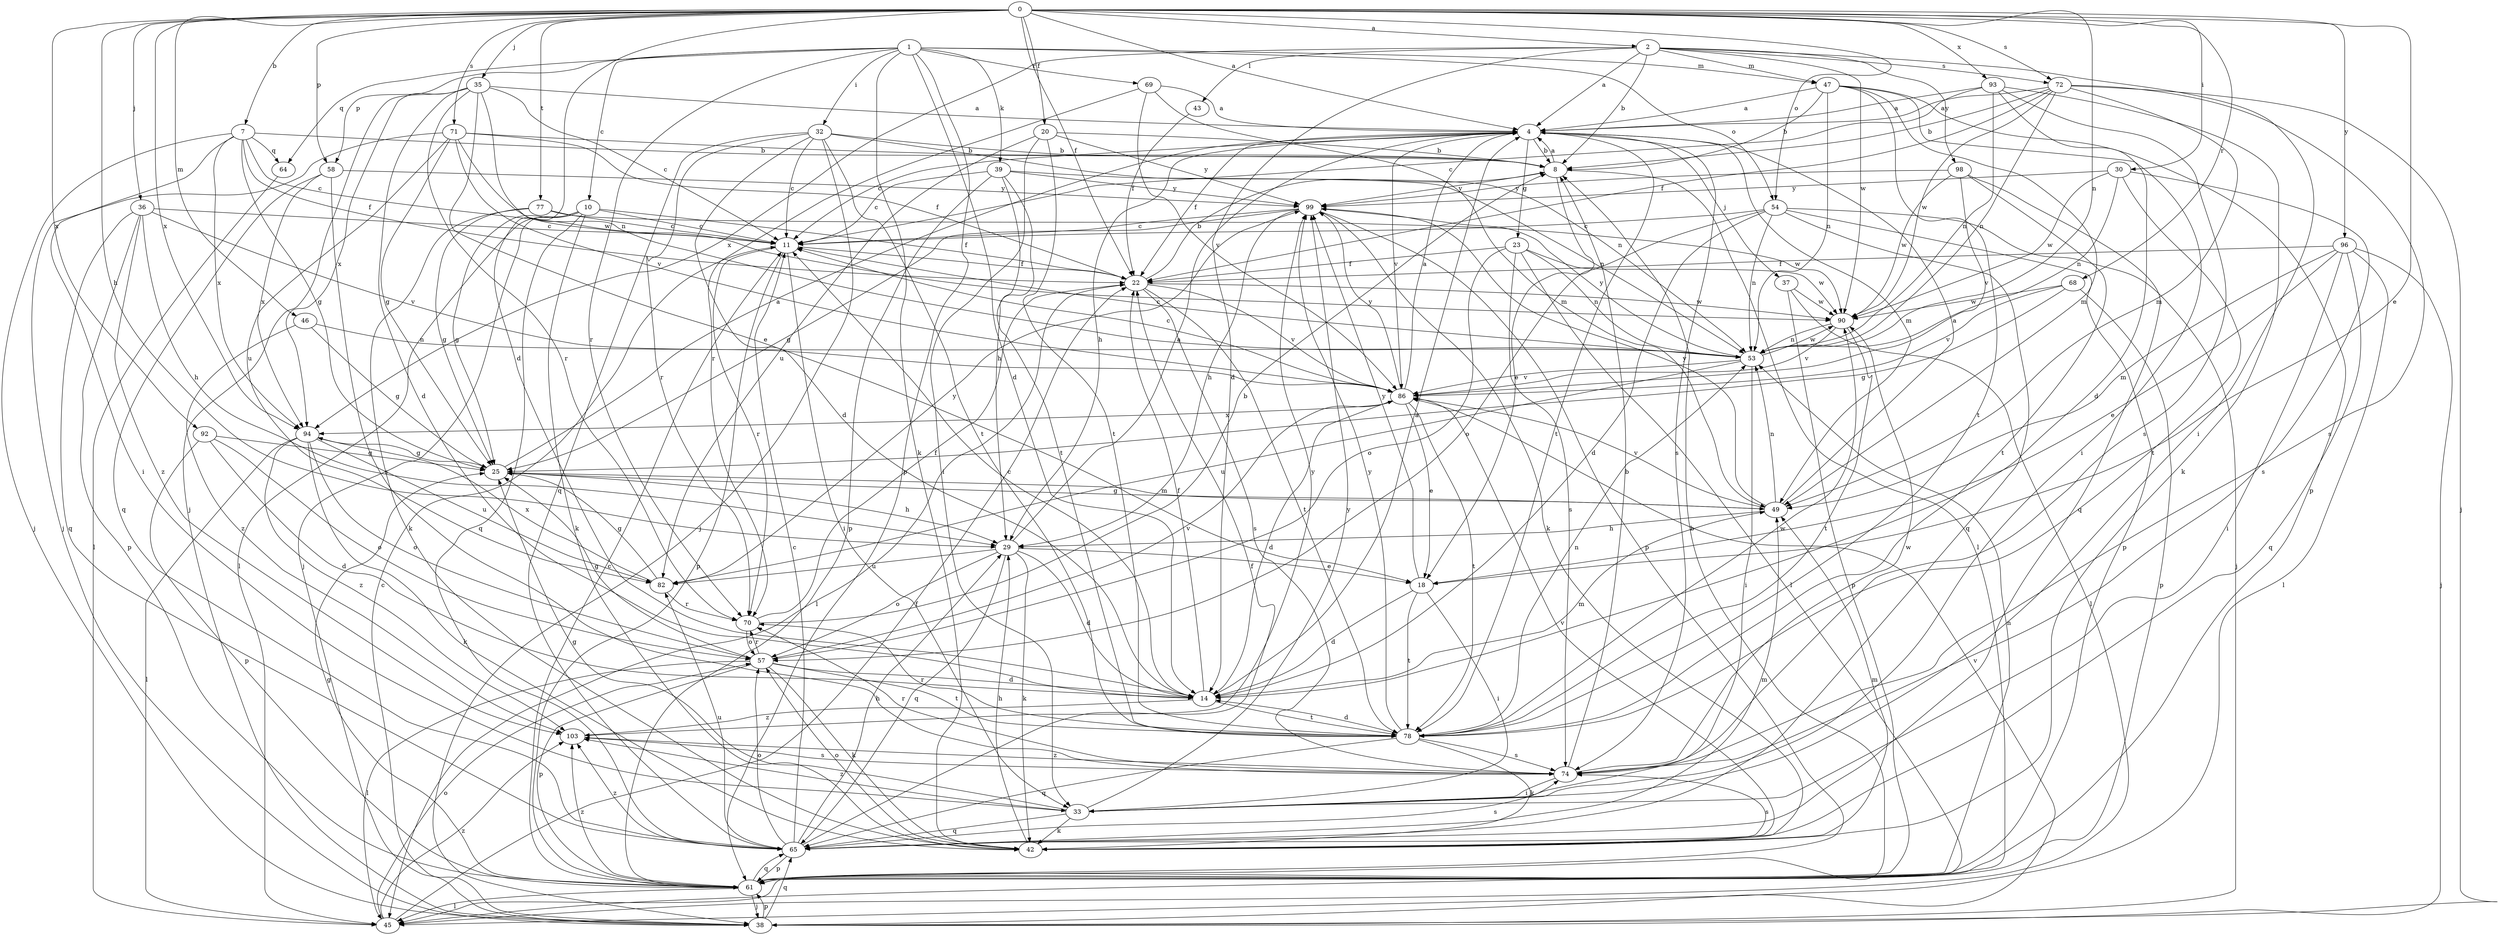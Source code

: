 strict digraph  {
0;
1;
2;
4;
7;
8;
10;
11;
14;
18;
20;
22;
23;
25;
29;
30;
32;
33;
35;
36;
37;
38;
39;
42;
43;
45;
46;
47;
49;
53;
54;
57;
58;
61;
64;
65;
68;
69;
70;
71;
72;
74;
77;
78;
82;
86;
90;
92;
93;
94;
96;
98;
99;
103;
0 -> 2  [label=a];
0 -> 4  [label=a];
0 -> 7  [label=b];
0 -> 14  [label=d];
0 -> 18  [label=e];
0 -> 20  [label=f];
0 -> 22  [label=f];
0 -> 29  [label=h];
0 -> 30  [label=i];
0 -> 35  [label=j];
0 -> 36  [label=j];
0 -> 46  [label=m];
0 -> 53  [label=n];
0 -> 54  [label=o];
0 -> 58  [label=p];
0 -> 68  [label=r];
0 -> 71  [label=s];
0 -> 72  [label=s];
0 -> 77  [label=t];
0 -> 92  [label=x];
0 -> 93  [label=x];
0 -> 94  [label=x];
0 -> 96  [label=y];
1 -> 10  [label=c];
1 -> 14  [label=d];
1 -> 32  [label=i];
1 -> 39  [label=k];
1 -> 42  [label=k];
1 -> 47  [label=m];
1 -> 54  [label=o];
1 -> 58  [label=p];
1 -> 61  [label=p];
1 -> 64  [label=q];
1 -> 69  [label=r];
1 -> 70  [label=r];
2 -> 4  [label=a];
2 -> 8  [label=b];
2 -> 14  [label=d];
2 -> 33  [label=i];
2 -> 43  [label=l];
2 -> 47  [label=m];
2 -> 72  [label=s];
2 -> 90  [label=w];
2 -> 94  [label=x];
2 -> 98  [label=y];
4 -> 8  [label=b];
4 -> 11  [label=c];
4 -> 22  [label=f];
4 -> 23  [label=g];
4 -> 29  [label=h];
4 -> 37  [label=j];
4 -> 49  [label=m];
4 -> 74  [label=s];
4 -> 78  [label=t];
4 -> 86  [label=v];
7 -> 8  [label=b];
7 -> 11  [label=c];
7 -> 22  [label=f];
7 -> 25  [label=g];
7 -> 33  [label=i];
7 -> 38  [label=j];
7 -> 64  [label=q];
7 -> 94  [label=x];
8 -> 4  [label=a];
8 -> 18  [label=e];
8 -> 45  [label=l];
8 -> 99  [label=y];
10 -> 11  [label=c];
10 -> 22  [label=f];
10 -> 25  [label=g];
10 -> 38  [label=j];
10 -> 42  [label=k];
10 -> 45  [label=l];
10 -> 65  [label=q];
11 -> 22  [label=f];
11 -> 33  [label=i];
11 -> 61  [label=p];
11 -> 70  [label=r];
14 -> 4  [label=a];
14 -> 11  [label=c];
14 -> 22  [label=f];
14 -> 49  [label=m];
14 -> 78  [label=t];
14 -> 103  [label=z];
18 -> 14  [label=d];
18 -> 33  [label=i];
18 -> 78  [label=t];
18 -> 99  [label=y];
20 -> 8  [label=b];
20 -> 33  [label=i];
20 -> 78  [label=t];
20 -> 82  [label=u];
20 -> 99  [label=y];
22 -> 8  [label=b];
22 -> 45  [label=l];
22 -> 74  [label=s];
22 -> 78  [label=t];
22 -> 86  [label=v];
22 -> 90  [label=w];
23 -> 22  [label=f];
23 -> 45  [label=l];
23 -> 53  [label=n];
23 -> 57  [label=o];
23 -> 74  [label=s];
23 -> 90  [label=w];
25 -> 4  [label=a];
25 -> 29  [label=h];
25 -> 49  [label=m];
29 -> 4  [label=a];
29 -> 14  [label=d];
29 -> 18  [label=e];
29 -> 42  [label=k];
29 -> 57  [label=o];
29 -> 65  [label=q];
29 -> 82  [label=u];
30 -> 53  [label=n];
30 -> 74  [label=s];
30 -> 78  [label=t];
30 -> 90  [label=w];
30 -> 99  [label=y];
32 -> 8  [label=b];
32 -> 11  [label=c];
32 -> 14  [label=d];
32 -> 38  [label=j];
32 -> 53  [label=n];
32 -> 65  [label=q];
32 -> 70  [label=r];
32 -> 78  [label=t];
33 -> 25  [label=g];
33 -> 42  [label=k];
33 -> 65  [label=q];
33 -> 99  [label=y];
33 -> 103  [label=z];
35 -> 4  [label=a];
35 -> 11  [label=c];
35 -> 14  [label=d];
35 -> 18  [label=e];
35 -> 38  [label=j];
35 -> 53  [label=n];
35 -> 70  [label=r];
35 -> 94  [label=x];
36 -> 11  [label=c];
36 -> 29  [label=h];
36 -> 61  [label=p];
36 -> 65  [label=q];
36 -> 86  [label=v];
36 -> 103  [label=z];
37 -> 45  [label=l];
37 -> 61  [label=p];
37 -> 90  [label=w];
38 -> 11  [label=c];
38 -> 61  [label=p];
38 -> 65  [label=q];
38 -> 86  [label=v];
39 -> 11  [label=c];
39 -> 29  [label=h];
39 -> 53  [label=n];
39 -> 61  [label=p];
39 -> 78  [label=t];
39 -> 99  [label=y];
42 -> 29  [label=h];
42 -> 49  [label=m];
42 -> 57  [label=o];
42 -> 74  [label=s];
42 -> 86  [label=v];
43 -> 22  [label=f];
45 -> 22  [label=f];
45 -> 57  [label=o];
45 -> 103  [label=z];
46 -> 25  [label=g];
46 -> 53  [label=n];
46 -> 103  [label=z];
47 -> 4  [label=a];
47 -> 8  [label=b];
47 -> 33  [label=i];
47 -> 49  [label=m];
47 -> 53  [label=n];
47 -> 61  [label=p];
47 -> 78  [label=t];
49 -> 4  [label=a];
49 -> 25  [label=g];
49 -> 29  [label=h];
49 -> 53  [label=n];
49 -> 86  [label=v];
49 -> 99  [label=y];
53 -> 11  [label=c];
53 -> 33  [label=i];
53 -> 82  [label=u];
53 -> 86  [label=v];
53 -> 90  [label=w];
53 -> 99  [label=y];
54 -> 11  [label=c];
54 -> 14  [label=d];
54 -> 38  [label=j];
54 -> 53  [label=n];
54 -> 57  [label=o];
54 -> 61  [label=p];
54 -> 65  [label=q];
57 -> 14  [label=d];
57 -> 25  [label=g];
57 -> 42  [label=k];
57 -> 45  [label=l];
57 -> 61  [label=p];
57 -> 70  [label=r];
57 -> 78  [label=t];
57 -> 86  [label=v];
58 -> 65  [label=q];
58 -> 74  [label=s];
58 -> 94  [label=x];
58 -> 99  [label=y];
61 -> 8  [label=b];
61 -> 11  [label=c];
61 -> 25  [label=g];
61 -> 38  [label=j];
61 -> 45  [label=l];
61 -> 53  [label=n];
61 -> 65  [label=q];
61 -> 103  [label=z];
64 -> 45  [label=l];
65 -> 11  [label=c];
65 -> 22  [label=f];
65 -> 29  [label=h];
65 -> 49  [label=m];
65 -> 57  [label=o];
65 -> 61  [label=p];
65 -> 74  [label=s];
65 -> 82  [label=u];
65 -> 103  [label=z];
68 -> 25  [label=g];
68 -> 61  [label=p];
68 -> 86  [label=v];
68 -> 90  [label=w];
69 -> 4  [label=a];
69 -> 49  [label=m];
69 -> 70  [label=r];
69 -> 86  [label=v];
70 -> 8  [label=b];
70 -> 22  [label=f];
70 -> 57  [label=o];
71 -> 8  [label=b];
71 -> 22  [label=f];
71 -> 25  [label=g];
71 -> 38  [label=j];
71 -> 82  [label=u];
71 -> 86  [label=v];
71 -> 90  [label=w];
72 -> 4  [label=a];
72 -> 8  [label=b];
72 -> 22  [label=f];
72 -> 38  [label=j];
72 -> 49  [label=m];
72 -> 53  [label=n];
72 -> 74  [label=s];
72 -> 90  [label=w];
74 -> 8  [label=b];
74 -> 33  [label=i];
74 -> 70  [label=r];
74 -> 90  [label=w];
74 -> 103  [label=z];
77 -> 11  [label=c];
77 -> 25  [label=g];
77 -> 42  [label=k];
77 -> 90  [label=w];
78 -> 14  [label=d];
78 -> 42  [label=k];
78 -> 53  [label=n];
78 -> 65  [label=q];
78 -> 70  [label=r];
78 -> 74  [label=s];
78 -> 90  [label=w];
78 -> 99  [label=y];
82 -> 25  [label=g];
82 -> 70  [label=r];
82 -> 94  [label=x];
82 -> 99  [label=y];
86 -> 4  [label=a];
86 -> 11  [label=c];
86 -> 14  [label=d];
86 -> 18  [label=e];
86 -> 78  [label=t];
86 -> 94  [label=x];
86 -> 99  [label=y];
90 -> 53  [label=n];
90 -> 78  [label=t];
90 -> 86  [label=v];
92 -> 14  [label=d];
92 -> 25  [label=g];
92 -> 57  [label=o];
92 -> 61  [label=p];
93 -> 4  [label=a];
93 -> 11  [label=c];
93 -> 14  [label=d];
93 -> 42  [label=k];
93 -> 53  [label=n];
93 -> 74  [label=s];
94 -> 25  [label=g];
94 -> 42  [label=k];
94 -> 45  [label=l];
94 -> 57  [label=o];
94 -> 82  [label=u];
94 -> 103  [label=z];
96 -> 18  [label=e];
96 -> 22  [label=f];
96 -> 33  [label=i];
96 -> 38  [label=j];
96 -> 45  [label=l];
96 -> 49  [label=m];
96 -> 65  [label=q];
98 -> 65  [label=q];
98 -> 78  [label=t];
98 -> 86  [label=v];
98 -> 90  [label=w];
98 -> 99  [label=y];
99 -> 11  [label=c];
99 -> 25  [label=g];
99 -> 29  [label=h];
99 -> 42  [label=k];
99 -> 61  [label=p];
103 -> 74  [label=s];
103 -> 99  [label=y];
}
